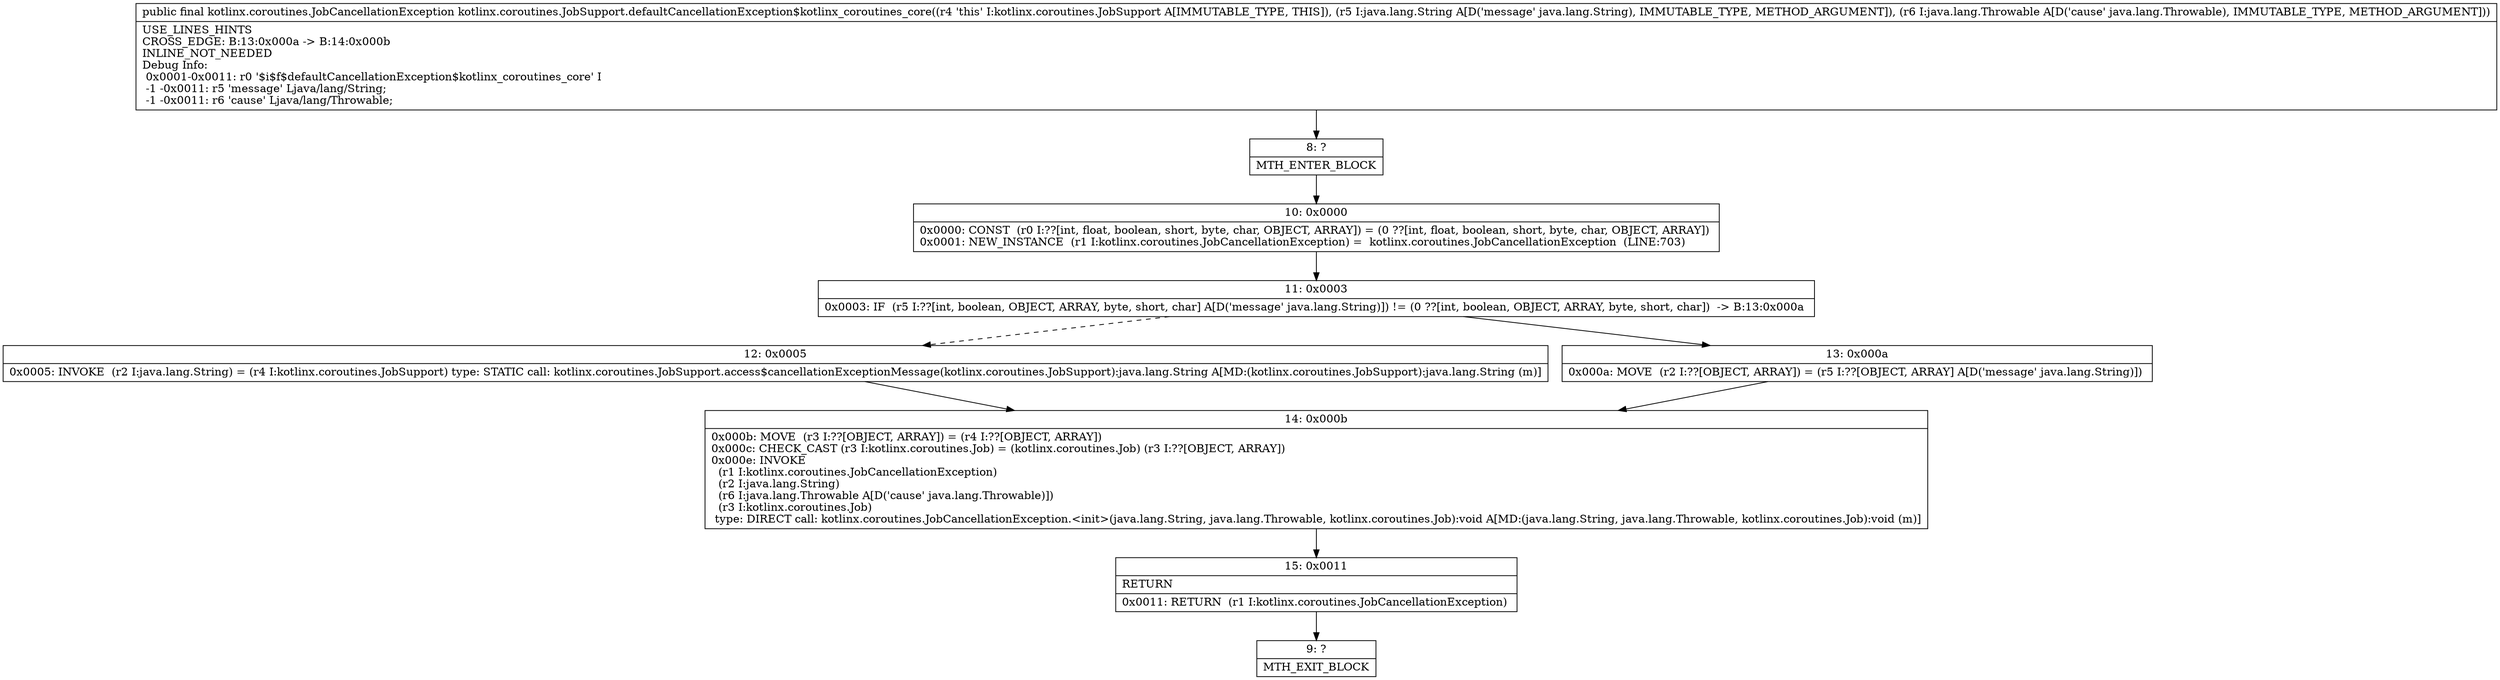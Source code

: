 digraph "CFG forkotlinx.coroutines.JobSupport.defaultCancellationException$kotlinx_coroutines_core(Ljava\/lang\/String;Ljava\/lang\/Throwable;)Lkotlinx\/coroutines\/JobCancellationException;" {
Node_8 [shape=record,label="{8\:\ ?|MTH_ENTER_BLOCK\l}"];
Node_10 [shape=record,label="{10\:\ 0x0000|0x0000: CONST  (r0 I:??[int, float, boolean, short, byte, char, OBJECT, ARRAY]) = (0 ??[int, float, boolean, short, byte, char, OBJECT, ARRAY]) \l0x0001: NEW_INSTANCE  (r1 I:kotlinx.coroutines.JobCancellationException) =  kotlinx.coroutines.JobCancellationException  (LINE:703)\l}"];
Node_11 [shape=record,label="{11\:\ 0x0003|0x0003: IF  (r5 I:??[int, boolean, OBJECT, ARRAY, byte, short, char] A[D('message' java.lang.String)]) != (0 ??[int, boolean, OBJECT, ARRAY, byte, short, char])  \-\> B:13:0x000a \l}"];
Node_12 [shape=record,label="{12\:\ 0x0005|0x0005: INVOKE  (r2 I:java.lang.String) = (r4 I:kotlinx.coroutines.JobSupport) type: STATIC call: kotlinx.coroutines.JobSupport.access$cancellationExceptionMessage(kotlinx.coroutines.JobSupport):java.lang.String A[MD:(kotlinx.coroutines.JobSupport):java.lang.String (m)]\l}"];
Node_14 [shape=record,label="{14\:\ 0x000b|0x000b: MOVE  (r3 I:??[OBJECT, ARRAY]) = (r4 I:??[OBJECT, ARRAY]) \l0x000c: CHECK_CAST (r3 I:kotlinx.coroutines.Job) = (kotlinx.coroutines.Job) (r3 I:??[OBJECT, ARRAY]) \l0x000e: INVOKE  \l  (r1 I:kotlinx.coroutines.JobCancellationException)\l  (r2 I:java.lang.String)\l  (r6 I:java.lang.Throwable A[D('cause' java.lang.Throwable)])\l  (r3 I:kotlinx.coroutines.Job)\l type: DIRECT call: kotlinx.coroutines.JobCancellationException.\<init\>(java.lang.String, java.lang.Throwable, kotlinx.coroutines.Job):void A[MD:(java.lang.String, java.lang.Throwable, kotlinx.coroutines.Job):void (m)]\l}"];
Node_15 [shape=record,label="{15\:\ 0x0011|RETURN\l|0x0011: RETURN  (r1 I:kotlinx.coroutines.JobCancellationException) \l}"];
Node_9 [shape=record,label="{9\:\ ?|MTH_EXIT_BLOCK\l}"];
Node_13 [shape=record,label="{13\:\ 0x000a|0x000a: MOVE  (r2 I:??[OBJECT, ARRAY]) = (r5 I:??[OBJECT, ARRAY] A[D('message' java.lang.String)]) \l}"];
MethodNode[shape=record,label="{public final kotlinx.coroutines.JobCancellationException kotlinx.coroutines.JobSupport.defaultCancellationException$kotlinx_coroutines_core((r4 'this' I:kotlinx.coroutines.JobSupport A[IMMUTABLE_TYPE, THIS]), (r5 I:java.lang.String A[D('message' java.lang.String), IMMUTABLE_TYPE, METHOD_ARGUMENT]), (r6 I:java.lang.Throwable A[D('cause' java.lang.Throwable), IMMUTABLE_TYPE, METHOD_ARGUMENT]))  | USE_LINES_HINTS\lCROSS_EDGE: B:13:0x000a \-\> B:14:0x000b\lINLINE_NOT_NEEDED\lDebug Info:\l  0x0001\-0x0011: r0 '$i$f$defaultCancellationException$kotlinx_coroutines_core' I\l  \-1 \-0x0011: r5 'message' Ljava\/lang\/String;\l  \-1 \-0x0011: r6 'cause' Ljava\/lang\/Throwable;\l}"];
MethodNode -> Node_8;Node_8 -> Node_10;
Node_10 -> Node_11;
Node_11 -> Node_12[style=dashed];
Node_11 -> Node_13;
Node_12 -> Node_14;
Node_14 -> Node_15;
Node_15 -> Node_9;
Node_13 -> Node_14;
}

